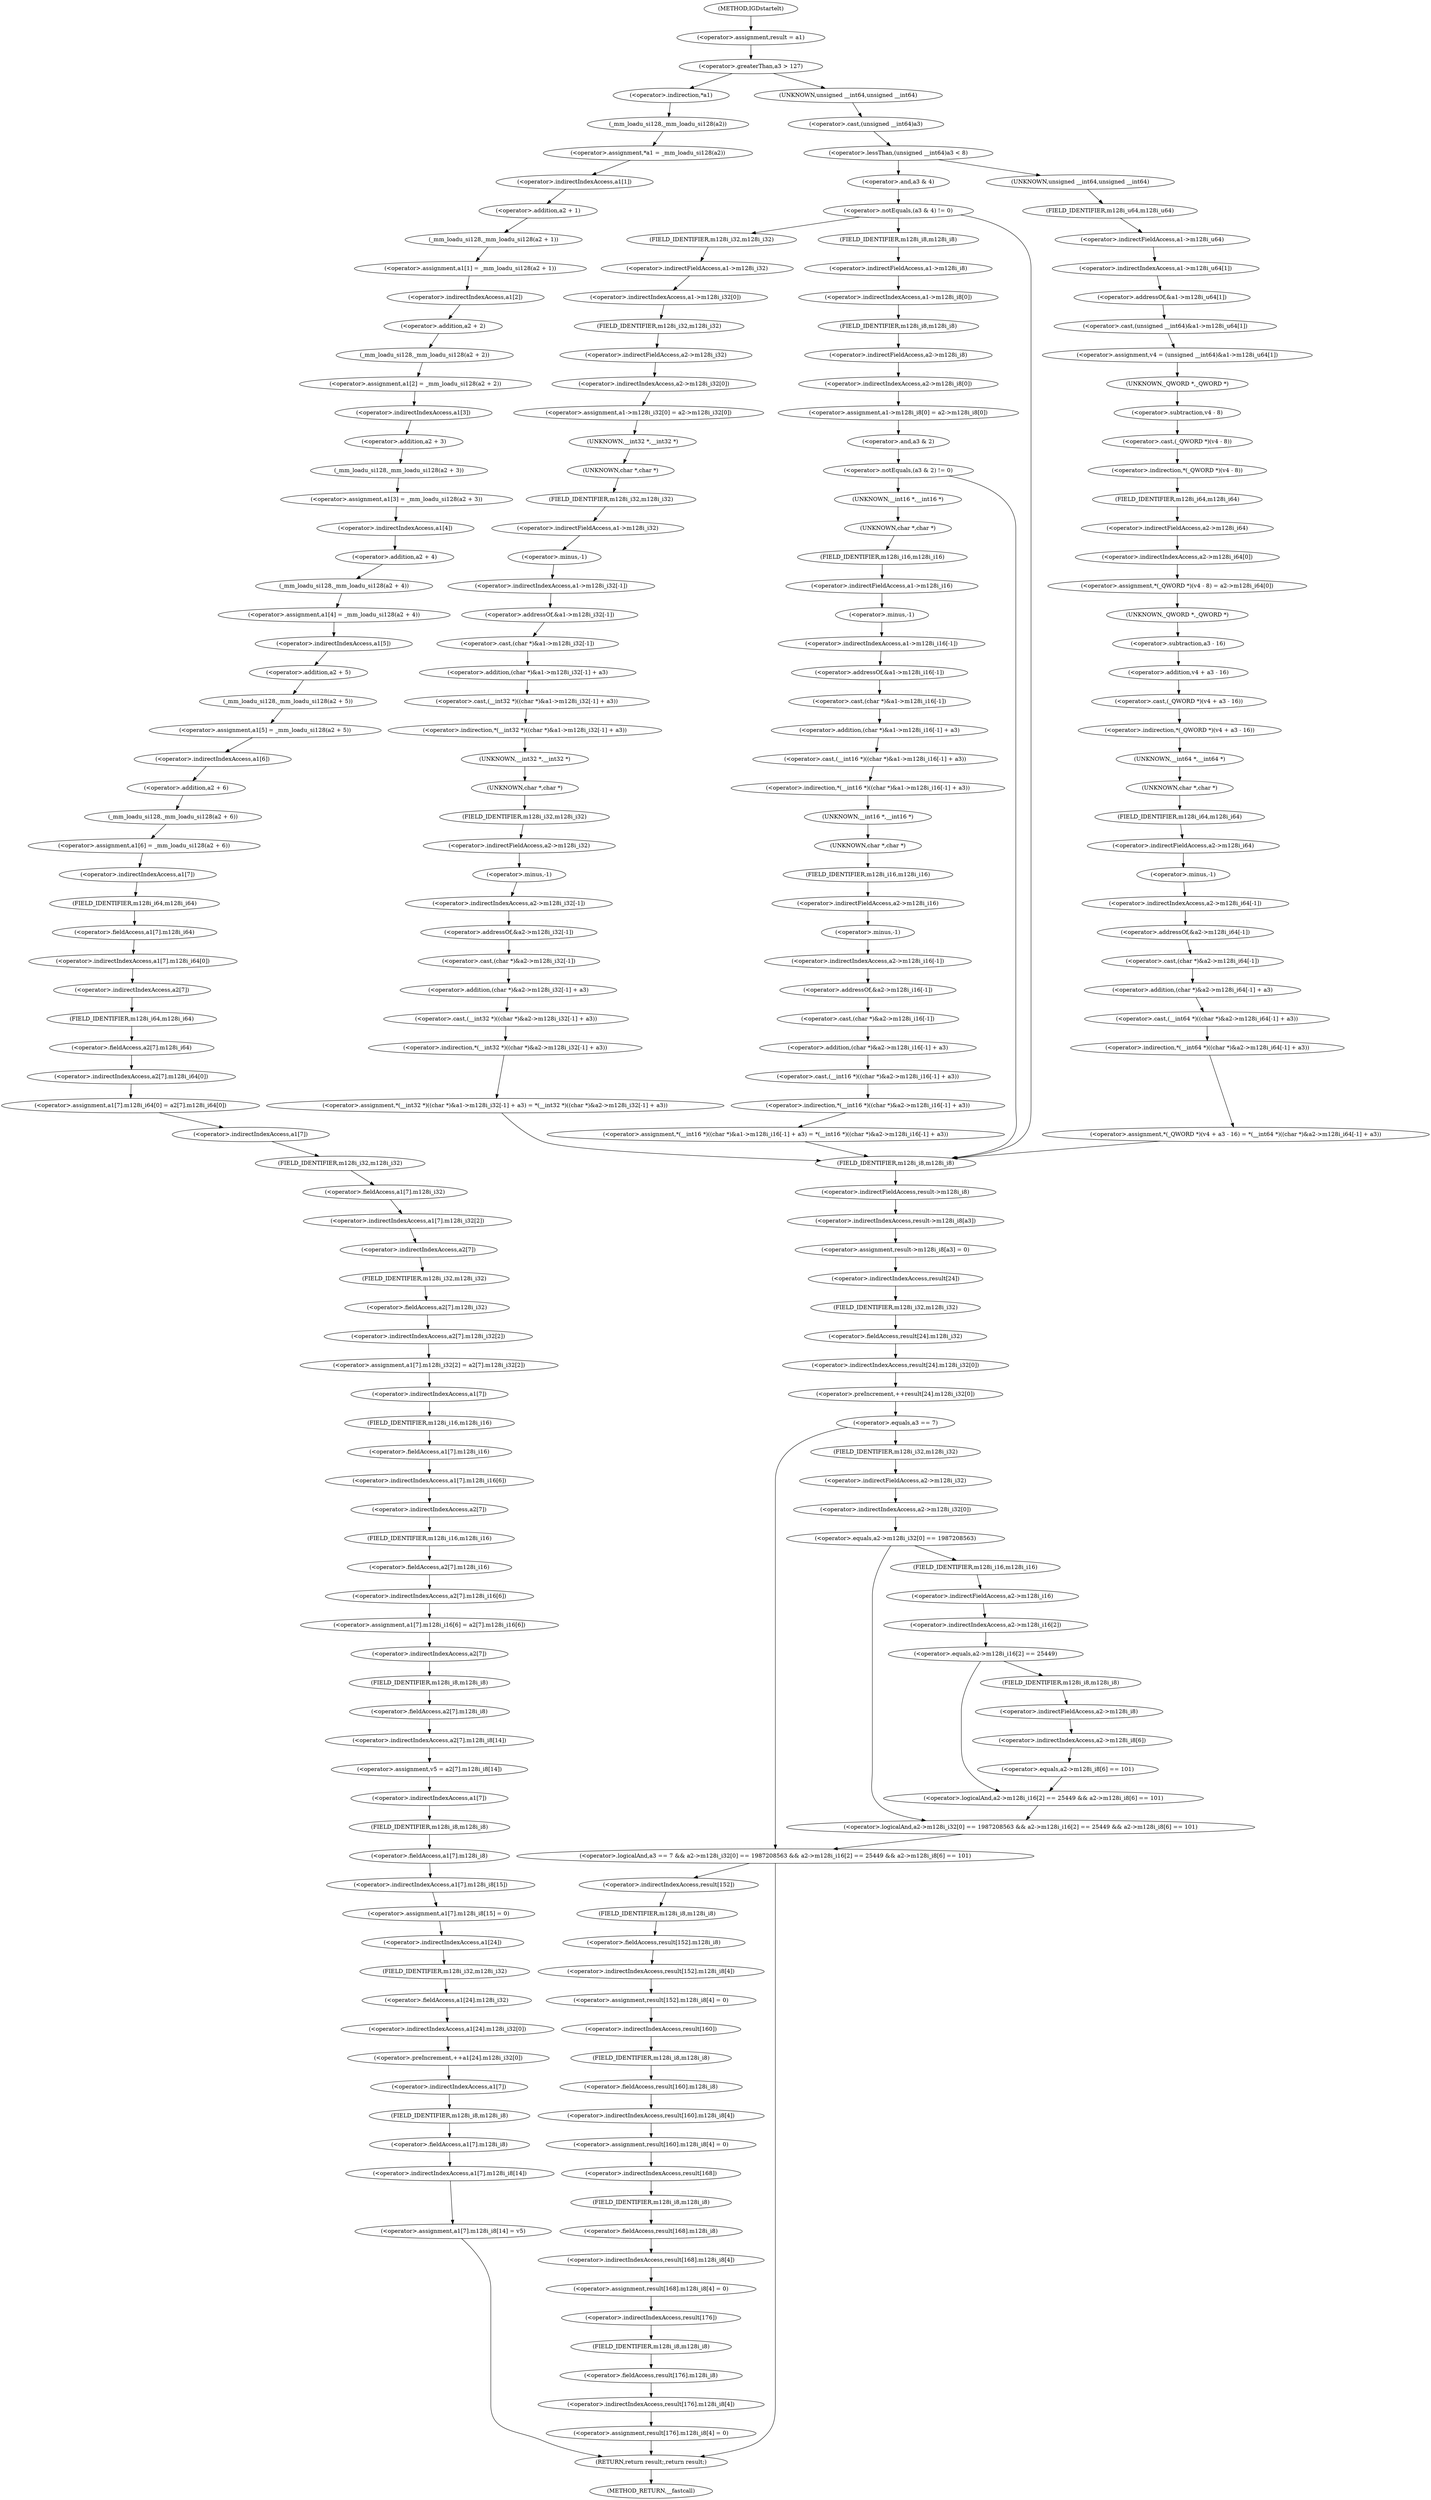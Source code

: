 digraph IGDstartelt {  
"1000112" [label = "(<operator>.assignment,result = a1)" ]
"1000116" [label = "(<operator>.greaterThan,a3 > 127)" ]
"1000120" [label = "(<operator>.assignment,*a1 = _mm_loadu_si128(a2))" ]
"1000121" [label = "(<operator>.indirection,*a1)" ]
"1000123" [label = "(_mm_loadu_si128,_mm_loadu_si128(a2))" ]
"1000125" [label = "(<operator>.assignment,a1[1] = _mm_loadu_si128(a2 + 1))" ]
"1000126" [label = "(<operator>.indirectIndexAccess,a1[1])" ]
"1000129" [label = "(_mm_loadu_si128,_mm_loadu_si128(a2 + 1))" ]
"1000130" [label = "(<operator>.addition,a2 + 1)" ]
"1000133" [label = "(<operator>.assignment,a1[2] = _mm_loadu_si128(a2 + 2))" ]
"1000134" [label = "(<operator>.indirectIndexAccess,a1[2])" ]
"1000137" [label = "(_mm_loadu_si128,_mm_loadu_si128(a2 + 2))" ]
"1000138" [label = "(<operator>.addition,a2 + 2)" ]
"1000141" [label = "(<operator>.assignment,a1[3] = _mm_loadu_si128(a2 + 3))" ]
"1000142" [label = "(<operator>.indirectIndexAccess,a1[3])" ]
"1000145" [label = "(_mm_loadu_si128,_mm_loadu_si128(a2 + 3))" ]
"1000146" [label = "(<operator>.addition,a2 + 3)" ]
"1000149" [label = "(<operator>.assignment,a1[4] = _mm_loadu_si128(a2 + 4))" ]
"1000150" [label = "(<operator>.indirectIndexAccess,a1[4])" ]
"1000153" [label = "(_mm_loadu_si128,_mm_loadu_si128(a2 + 4))" ]
"1000154" [label = "(<operator>.addition,a2 + 4)" ]
"1000157" [label = "(<operator>.assignment,a1[5] = _mm_loadu_si128(a2 + 5))" ]
"1000158" [label = "(<operator>.indirectIndexAccess,a1[5])" ]
"1000161" [label = "(_mm_loadu_si128,_mm_loadu_si128(a2 + 5))" ]
"1000162" [label = "(<operator>.addition,a2 + 5)" ]
"1000165" [label = "(<operator>.assignment,a1[6] = _mm_loadu_si128(a2 + 6))" ]
"1000166" [label = "(<operator>.indirectIndexAccess,a1[6])" ]
"1000169" [label = "(_mm_loadu_si128,_mm_loadu_si128(a2 + 6))" ]
"1000170" [label = "(<operator>.addition,a2 + 6)" ]
"1000173" [label = "(<operator>.assignment,a1[7].m128i_i64[0] = a2[7].m128i_i64[0])" ]
"1000174" [label = "(<operator>.indirectIndexAccess,a1[7].m128i_i64[0])" ]
"1000175" [label = "(<operator>.fieldAccess,a1[7].m128i_i64)" ]
"1000176" [label = "(<operator>.indirectIndexAccess,a1[7])" ]
"1000179" [label = "(FIELD_IDENTIFIER,m128i_i64,m128i_i64)" ]
"1000181" [label = "(<operator>.indirectIndexAccess,a2[7].m128i_i64[0])" ]
"1000182" [label = "(<operator>.fieldAccess,a2[7].m128i_i64)" ]
"1000183" [label = "(<operator>.indirectIndexAccess,a2[7])" ]
"1000186" [label = "(FIELD_IDENTIFIER,m128i_i64,m128i_i64)" ]
"1000188" [label = "(<operator>.assignment,a1[7].m128i_i32[2] = a2[7].m128i_i32[2])" ]
"1000189" [label = "(<operator>.indirectIndexAccess,a1[7].m128i_i32[2])" ]
"1000190" [label = "(<operator>.fieldAccess,a1[7].m128i_i32)" ]
"1000191" [label = "(<operator>.indirectIndexAccess,a1[7])" ]
"1000194" [label = "(FIELD_IDENTIFIER,m128i_i32,m128i_i32)" ]
"1000196" [label = "(<operator>.indirectIndexAccess,a2[7].m128i_i32[2])" ]
"1000197" [label = "(<operator>.fieldAccess,a2[7].m128i_i32)" ]
"1000198" [label = "(<operator>.indirectIndexAccess,a2[7])" ]
"1000201" [label = "(FIELD_IDENTIFIER,m128i_i32,m128i_i32)" ]
"1000203" [label = "(<operator>.assignment,a1[7].m128i_i16[6] = a2[7].m128i_i16[6])" ]
"1000204" [label = "(<operator>.indirectIndexAccess,a1[7].m128i_i16[6])" ]
"1000205" [label = "(<operator>.fieldAccess,a1[7].m128i_i16)" ]
"1000206" [label = "(<operator>.indirectIndexAccess,a1[7])" ]
"1000209" [label = "(FIELD_IDENTIFIER,m128i_i16,m128i_i16)" ]
"1000211" [label = "(<operator>.indirectIndexAccess,a2[7].m128i_i16[6])" ]
"1000212" [label = "(<operator>.fieldAccess,a2[7].m128i_i16)" ]
"1000213" [label = "(<operator>.indirectIndexAccess,a2[7])" ]
"1000216" [label = "(FIELD_IDENTIFIER,m128i_i16,m128i_i16)" ]
"1000218" [label = "(<operator>.assignment,v5 = a2[7].m128i_i8[14])" ]
"1000220" [label = "(<operator>.indirectIndexAccess,a2[7].m128i_i8[14])" ]
"1000221" [label = "(<operator>.fieldAccess,a2[7].m128i_i8)" ]
"1000222" [label = "(<operator>.indirectIndexAccess,a2[7])" ]
"1000225" [label = "(FIELD_IDENTIFIER,m128i_i8,m128i_i8)" ]
"1000227" [label = "(<operator>.assignment,a1[7].m128i_i8[15] = 0)" ]
"1000228" [label = "(<operator>.indirectIndexAccess,a1[7].m128i_i8[15])" ]
"1000229" [label = "(<operator>.fieldAccess,a1[7].m128i_i8)" ]
"1000230" [label = "(<operator>.indirectIndexAccess,a1[7])" ]
"1000233" [label = "(FIELD_IDENTIFIER,m128i_i8,m128i_i8)" ]
"1000236" [label = "(<operator>.preIncrement,++a1[24].m128i_i32[0])" ]
"1000237" [label = "(<operator>.indirectIndexAccess,a1[24].m128i_i32[0])" ]
"1000238" [label = "(<operator>.fieldAccess,a1[24].m128i_i32)" ]
"1000239" [label = "(<operator>.indirectIndexAccess,a1[24])" ]
"1000242" [label = "(FIELD_IDENTIFIER,m128i_i32,m128i_i32)" ]
"1000244" [label = "(<operator>.assignment,a1[7].m128i_i8[14] = v5)" ]
"1000245" [label = "(<operator>.indirectIndexAccess,a1[7].m128i_i8[14])" ]
"1000246" [label = "(<operator>.fieldAccess,a1[7].m128i_i8)" ]
"1000247" [label = "(<operator>.indirectIndexAccess,a1[7])" ]
"1000250" [label = "(FIELD_IDENTIFIER,m128i_i8,m128i_i8)" ]
"1000256" [label = "(<operator>.lessThan,(unsigned __int64)a3 < 8)" ]
"1000257" [label = "(<operator>.cast,(unsigned __int64)a3)" ]
"1000258" [label = "(UNKNOWN,unsigned __int64,unsigned __int64)" ]
"1000263" [label = "(<operator>.notEquals,(a3 & 4) != 0)" ]
"1000264" [label = "(<operator>.and,a3 & 4)" ]
"1000269" [label = "(<operator>.assignment,a1->m128i_i32[0] = a2->m128i_i32[0])" ]
"1000270" [label = "(<operator>.indirectIndexAccess,a1->m128i_i32[0])" ]
"1000271" [label = "(<operator>.indirectFieldAccess,a1->m128i_i32)" ]
"1000273" [label = "(FIELD_IDENTIFIER,m128i_i32,m128i_i32)" ]
"1000275" [label = "(<operator>.indirectIndexAccess,a2->m128i_i32[0])" ]
"1000276" [label = "(<operator>.indirectFieldAccess,a2->m128i_i32)" ]
"1000278" [label = "(FIELD_IDENTIFIER,m128i_i32,m128i_i32)" ]
"1000280" [label = "(<operator>.assignment,*(__int32 *)((char *)&a1->m128i_i32[-1] + a3) = *(__int32 *)((char *)&a2->m128i_i32[-1] + a3))" ]
"1000281" [label = "(<operator>.indirection,*(__int32 *)((char *)&a1->m128i_i32[-1] + a3))" ]
"1000282" [label = "(<operator>.cast,(__int32 *)((char *)&a1->m128i_i32[-1] + a3))" ]
"1000283" [label = "(UNKNOWN,__int32 *,__int32 *)" ]
"1000284" [label = "(<operator>.addition,(char *)&a1->m128i_i32[-1] + a3)" ]
"1000285" [label = "(<operator>.cast,(char *)&a1->m128i_i32[-1])" ]
"1000286" [label = "(UNKNOWN,char *,char *)" ]
"1000287" [label = "(<operator>.addressOf,&a1->m128i_i32[-1])" ]
"1000288" [label = "(<operator>.indirectIndexAccess,a1->m128i_i32[-1])" ]
"1000289" [label = "(<operator>.indirectFieldAccess,a1->m128i_i32)" ]
"1000291" [label = "(FIELD_IDENTIFIER,m128i_i32,m128i_i32)" ]
"1000292" [label = "(<operator>.minus,-1)" ]
"1000295" [label = "(<operator>.indirection,*(__int32 *)((char *)&a2->m128i_i32[-1] + a3))" ]
"1000296" [label = "(<operator>.cast,(__int32 *)((char *)&a2->m128i_i32[-1] + a3))" ]
"1000297" [label = "(UNKNOWN,__int32 *,__int32 *)" ]
"1000298" [label = "(<operator>.addition,(char *)&a2->m128i_i32[-1] + a3)" ]
"1000299" [label = "(<operator>.cast,(char *)&a2->m128i_i32[-1])" ]
"1000300" [label = "(UNKNOWN,char *,char *)" ]
"1000301" [label = "(<operator>.addressOf,&a2->m128i_i32[-1])" ]
"1000302" [label = "(<operator>.indirectIndexAccess,a2->m128i_i32[-1])" ]
"1000303" [label = "(<operator>.indirectFieldAccess,a2->m128i_i32)" ]
"1000305" [label = "(FIELD_IDENTIFIER,m128i_i32,m128i_i32)" ]
"1000306" [label = "(<operator>.minus,-1)" ]
"1000313" [label = "(<operator>.assignment,a1->m128i_i8[0] = a2->m128i_i8[0])" ]
"1000314" [label = "(<operator>.indirectIndexAccess,a1->m128i_i8[0])" ]
"1000315" [label = "(<operator>.indirectFieldAccess,a1->m128i_i8)" ]
"1000317" [label = "(FIELD_IDENTIFIER,m128i_i8,m128i_i8)" ]
"1000319" [label = "(<operator>.indirectIndexAccess,a2->m128i_i8[0])" ]
"1000320" [label = "(<operator>.indirectFieldAccess,a2->m128i_i8)" ]
"1000322" [label = "(FIELD_IDENTIFIER,m128i_i8,m128i_i8)" ]
"1000325" [label = "(<operator>.notEquals,(a3 & 2) != 0)" ]
"1000326" [label = "(<operator>.and,a3 & 2)" ]
"1000330" [label = "(<operator>.assignment,*(__int16 *)((char *)&a1->m128i_i16[-1] + a3) = *(__int16 *)((char *)&a2->m128i_i16[-1] + a3))" ]
"1000331" [label = "(<operator>.indirection,*(__int16 *)((char *)&a1->m128i_i16[-1] + a3))" ]
"1000332" [label = "(<operator>.cast,(__int16 *)((char *)&a1->m128i_i16[-1] + a3))" ]
"1000333" [label = "(UNKNOWN,__int16 *,__int16 *)" ]
"1000334" [label = "(<operator>.addition,(char *)&a1->m128i_i16[-1] + a3)" ]
"1000335" [label = "(<operator>.cast,(char *)&a1->m128i_i16[-1])" ]
"1000336" [label = "(UNKNOWN,char *,char *)" ]
"1000337" [label = "(<operator>.addressOf,&a1->m128i_i16[-1])" ]
"1000338" [label = "(<operator>.indirectIndexAccess,a1->m128i_i16[-1])" ]
"1000339" [label = "(<operator>.indirectFieldAccess,a1->m128i_i16)" ]
"1000341" [label = "(FIELD_IDENTIFIER,m128i_i16,m128i_i16)" ]
"1000342" [label = "(<operator>.minus,-1)" ]
"1000345" [label = "(<operator>.indirection,*(__int16 *)((char *)&a2->m128i_i16[-1] + a3))" ]
"1000346" [label = "(<operator>.cast,(__int16 *)((char *)&a2->m128i_i16[-1] + a3))" ]
"1000347" [label = "(UNKNOWN,__int16 *,__int16 *)" ]
"1000348" [label = "(<operator>.addition,(char *)&a2->m128i_i16[-1] + a3)" ]
"1000349" [label = "(<operator>.cast,(char *)&a2->m128i_i16[-1])" ]
"1000350" [label = "(UNKNOWN,char *,char *)" ]
"1000351" [label = "(<operator>.addressOf,&a2->m128i_i16[-1])" ]
"1000352" [label = "(<operator>.indirectIndexAccess,a2->m128i_i16[-1])" ]
"1000353" [label = "(<operator>.indirectFieldAccess,a2->m128i_i16)" ]
"1000355" [label = "(FIELD_IDENTIFIER,m128i_i16,m128i_i16)" ]
"1000356" [label = "(<operator>.minus,-1)" ]
"1000361" [label = "(<operator>.assignment,v4 = (unsigned __int64)&a1->m128i_u64[1])" ]
"1000363" [label = "(<operator>.cast,(unsigned __int64)&a1->m128i_u64[1])" ]
"1000364" [label = "(UNKNOWN,unsigned __int64,unsigned __int64)" ]
"1000365" [label = "(<operator>.addressOf,&a1->m128i_u64[1])" ]
"1000366" [label = "(<operator>.indirectIndexAccess,a1->m128i_u64[1])" ]
"1000367" [label = "(<operator>.indirectFieldAccess,a1->m128i_u64)" ]
"1000369" [label = "(FIELD_IDENTIFIER,m128i_u64,m128i_u64)" ]
"1000371" [label = "(<operator>.assignment,*(_QWORD *)(v4 - 8) = a2->m128i_i64[0])" ]
"1000372" [label = "(<operator>.indirection,*(_QWORD *)(v4 - 8))" ]
"1000373" [label = "(<operator>.cast,(_QWORD *)(v4 - 8))" ]
"1000374" [label = "(UNKNOWN,_QWORD *,_QWORD *)" ]
"1000375" [label = "(<operator>.subtraction,v4 - 8)" ]
"1000378" [label = "(<operator>.indirectIndexAccess,a2->m128i_i64[0])" ]
"1000379" [label = "(<operator>.indirectFieldAccess,a2->m128i_i64)" ]
"1000381" [label = "(FIELD_IDENTIFIER,m128i_i64,m128i_i64)" ]
"1000383" [label = "(<operator>.assignment,*(_QWORD *)(v4 + a3 - 16) = *(__int64 *)((char *)&a2->m128i_i64[-1] + a3))" ]
"1000384" [label = "(<operator>.indirection,*(_QWORD *)(v4 + a3 - 16))" ]
"1000385" [label = "(<operator>.cast,(_QWORD *)(v4 + a3 - 16))" ]
"1000386" [label = "(UNKNOWN,_QWORD *,_QWORD *)" ]
"1000387" [label = "(<operator>.addition,v4 + a3 - 16)" ]
"1000389" [label = "(<operator>.subtraction,a3 - 16)" ]
"1000392" [label = "(<operator>.indirection,*(__int64 *)((char *)&a2->m128i_i64[-1] + a3))" ]
"1000393" [label = "(<operator>.cast,(__int64 *)((char *)&a2->m128i_i64[-1] + a3))" ]
"1000394" [label = "(UNKNOWN,__int64 *,__int64 *)" ]
"1000395" [label = "(<operator>.addition,(char *)&a2->m128i_i64[-1] + a3)" ]
"1000396" [label = "(<operator>.cast,(char *)&a2->m128i_i64[-1])" ]
"1000397" [label = "(UNKNOWN,char *,char *)" ]
"1000398" [label = "(<operator>.addressOf,&a2->m128i_i64[-1])" ]
"1000399" [label = "(<operator>.indirectIndexAccess,a2->m128i_i64[-1])" ]
"1000400" [label = "(<operator>.indirectFieldAccess,a2->m128i_i64)" ]
"1000402" [label = "(FIELD_IDENTIFIER,m128i_i64,m128i_i64)" ]
"1000403" [label = "(<operator>.minus,-1)" ]
"1000406" [label = "(<operator>.assignment,result->m128i_i8[a3] = 0)" ]
"1000407" [label = "(<operator>.indirectIndexAccess,result->m128i_i8[a3])" ]
"1000408" [label = "(<operator>.indirectFieldAccess,result->m128i_i8)" ]
"1000410" [label = "(FIELD_IDENTIFIER,m128i_i8,m128i_i8)" ]
"1000413" [label = "(<operator>.preIncrement,++result[24].m128i_i32[0])" ]
"1000414" [label = "(<operator>.indirectIndexAccess,result[24].m128i_i32[0])" ]
"1000415" [label = "(<operator>.fieldAccess,result[24].m128i_i32)" ]
"1000416" [label = "(<operator>.indirectIndexAccess,result[24])" ]
"1000419" [label = "(FIELD_IDENTIFIER,m128i_i32,m128i_i32)" ]
"1000422" [label = "(<operator>.logicalAnd,a3 == 7 && a2->m128i_i32[0] == 1987208563 && a2->m128i_i16[2] == 25449 && a2->m128i_i8[6] == 101)" ]
"1000423" [label = "(<operator>.equals,a3 == 7)" ]
"1000426" [label = "(<operator>.logicalAnd,a2->m128i_i32[0] == 1987208563 && a2->m128i_i16[2] == 25449 && a2->m128i_i8[6] == 101)" ]
"1000427" [label = "(<operator>.equals,a2->m128i_i32[0] == 1987208563)" ]
"1000428" [label = "(<operator>.indirectIndexAccess,a2->m128i_i32[0])" ]
"1000429" [label = "(<operator>.indirectFieldAccess,a2->m128i_i32)" ]
"1000431" [label = "(FIELD_IDENTIFIER,m128i_i32,m128i_i32)" ]
"1000434" [label = "(<operator>.logicalAnd,a2->m128i_i16[2] == 25449 && a2->m128i_i8[6] == 101)" ]
"1000435" [label = "(<operator>.equals,a2->m128i_i16[2] == 25449)" ]
"1000436" [label = "(<operator>.indirectIndexAccess,a2->m128i_i16[2])" ]
"1000437" [label = "(<operator>.indirectFieldAccess,a2->m128i_i16)" ]
"1000439" [label = "(FIELD_IDENTIFIER,m128i_i16,m128i_i16)" ]
"1000442" [label = "(<operator>.equals,a2->m128i_i8[6] == 101)" ]
"1000443" [label = "(<operator>.indirectIndexAccess,a2->m128i_i8[6])" ]
"1000444" [label = "(<operator>.indirectFieldAccess,a2->m128i_i8)" ]
"1000446" [label = "(FIELD_IDENTIFIER,m128i_i8,m128i_i8)" ]
"1000450" [label = "(<operator>.assignment,result[152].m128i_i8[4] = 0)" ]
"1000451" [label = "(<operator>.indirectIndexAccess,result[152].m128i_i8[4])" ]
"1000452" [label = "(<operator>.fieldAccess,result[152].m128i_i8)" ]
"1000453" [label = "(<operator>.indirectIndexAccess,result[152])" ]
"1000456" [label = "(FIELD_IDENTIFIER,m128i_i8,m128i_i8)" ]
"1000459" [label = "(<operator>.assignment,result[160].m128i_i8[4] = 0)" ]
"1000460" [label = "(<operator>.indirectIndexAccess,result[160].m128i_i8[4])" ]
"1000461" [label = "(<operator>.fieldAccess,result[160].m128i_i8)" ]
"1000462" [label = "(<operator>.indirectIndexAccess,result[160])" ]
"1000465" [label = "(FIELD_IDENTIFIER,m128i_i8,m128i_i8)" ]
"1000468" [label = "(<operator>.assignment,result[168].m128i_i8[4] = 0)" ]
"1000469" [label = "(<operator>.indirectIndexAccess,result[168].m128i_i8[4])" ]
"1000470" [label = "(<operator>.fieldAccess,result[168].m128i_i8)" ]
"1000471" [label = "(<operator>.indirectIndexAccess,result[168])" ]
"1000474" [label = "(FIELD_IDENTIFIER,m128i_i8,m128i_i8)" ]
"1000477" [label = "(<operator>.assignment,result[176].m128i_i8[4] = 0)" ]
"1000478" [label = "(<operator>.indirectIndexAccess,result[176].m128i_i8[4])" ]
"1000479" [label = "(<operator>.fieldAccess,result[176].m128i_i8)" ]
"1000480" [label = "(<operator>.indirectIndexAccess,result[176])" ]
"1000483" [label = "(FIELD_IDENTIFIER,m128i_i8,m128i_i8)" ]
"1000486" [label = "(RETURN,return result;,return result;)" ]
"1000104" [label = "(METHOD,IGDstartelt)" ]
"1000488" [label = "(METHOD_RETURN,__fastcall)" ]
  "1000112" -> "1000116" 
  "1000116" -> "1000258" 
  "1000116" -> "1000121" 
  "1000120" -> "1000126" 
  "1000121" -> "1000123" 
  "1000123" -> "1000120" 
  "1000125" -> "1000134" 
  "1000126" -> "1000130" 
  "1000129" -> "1000125" 
  "1000130" -> "1000129" 
  "1000133" -> "1000142" 
  "1000134" -> "1000138" 
  "1000137" -> "1000133" 
  "1000138" -> "1000137" 
  "1000141" -> "1000150" 
  "1000142" -> "1000146" 
  "1000145" -> "1000141" 
  "1000146" -> "1000145" 
  "1000149" -> "1000158" 
  "1000150" -> "1000154" 
  "1000153" -> "1000149" 
  "1000154" -> "1000153" 
  "1000157" -> "1000166" 
  "1000158" -> "1000162" 
  "1000161" -> "1000157" 
  "1000162" -> "1000161" 
  "1000165" -> "1000176" 
  "1000166" -> "1000170" 
  "1000169" -> "1000165" 
  "1000170" -> "1000169" 
  "1000173" -> "1000191" 
  "1000174" -> "1000183" 
  "1000175" -> "1000174" 
  "1000176" -> "1000179" 
  "1000179" -> "1000175" 
  "1000181" -> "1000173" 
  "1000182" -> "1000181" 
  "1000183" -> "1000186" 
  "1000186" -> "1000182" 
  "1000188" -> "1000206" 
  "1000189" -> "1000198" 
  "1000190" -> "1000189" 
  "1000191" -> "1000194" 
  "1000194" -> "1000190" 
  "1000196" -> "1000188" 
  "1000197" -> "1000196" 
  "1000198" -> "1000201" 
  "1000201" -> "1000197" 
  "1000203" -> "1000222" 
  "1000204" -> "1000213" 
  "1000205" -> "1000204" 
  "1000206" -> "1000209" 
  "1000209" -> "1000205" 
  "1000211" -> "1000203" 
  "1000212" -> "1000211" 
  "1000213" -> "1000216" 
  "1000216" -> "1000212" 
  "1000218" -> "1000230" 
  "1000220" -> "1000218" 
  "1000221" -> "1000220" 
  "1000222" -> "1000225" 
  "1000225" -> "1000221" 
  "1000227" -> "1000239" 
  "1000228" -> "1000227" 
  "1000229" -> "1000228" 
  "1000230" -> "1000233" 
  "1000233" -> "1000229" 
  "1000236" -> "1000247" 
  "1000237" -> "1000236" 
  "1000238" -> "1000237" 
  "1000239" -> "1000242" 
  "1000242" -> "1000238" 
  "1000244" -> "1000486" 
  "1000245" -> "1000244" 
  "1000246" -> "1000245" 
  "1000247" -> "1000250" 
  "1000250" -> "1000246" 
  "1000256" -> "1000264" 
  "1000256" -> "1000364" 
  "1000257" -> "1000256" 
  "1000258" -> "1000257" 
  "1000263" -> "1000273" 
  "1000263" -> "1000317" 
  "1000263" -> "1000410" 
  "1000264" -> "1000263" 
  "1000269" -> "1000283" 
  "1000270" -> "1000278" 
  "1000271" -> "1000270" 
  "1000273" -> "1000271" 
  "1000275" -> "1000269" 
  "1000276" -> "1000275" 
  "1000278" -> "1000276" 
  "1000280" -> "1000410" 
  "1000281" -> "1000297" 
  "1000282" -> "1000281" 
  "1000283" -> "1000286" 
  "1000284" -> "1000282" 
  "1000285" -> "1000284" 
  "1000286" -> "1000291" 
  "1000287" -> "1000285" 
  "1000288" -> "1000287" 
  "1000289" -> "1000292" 
  "1000291" -> "1000289" 
  "1000292" -> "1000288" 
  "1000295" -> "1000280" 
  "1000296" -> "1000295" 
  "1000297" -> "1000300" 
  "1000298" -> "1000296" 
  "1000299" -> "1000298" 
  "1000300" -> "1000305" 
  "1000301" -> "1000299" 
  "1000302" -> "1000301" 
  "1000303" -> "1000306" 
  "1000305" -> "1000303" 
  "1000306" -> "1000302" 
  "1000313" -> "1000326" 
  "1000314" -> "1000322" 
  "1000315" -> "1000314" 
  "1000317" -> "1000315" 
  "1000319" -> "1000313" 
  "1000320" -> "1000319" 
  "1000322" -> "1000320" 
  "1000325" -> "1000333" 
  "1000325" -> "1000410" 
  "1000326" -> "1000325" 
  "1000330" -> "1000410" 
  "1000331" -> "1000347" 
  "1000332" -> "1000331" 
  "1000333" -> "1000336" 
  "1000334" -> "1000332" 
  "1000335" -> "1000334" 
  "1000336" -> "1000341" 
  "1000337" -> "1000335" 
  "1000338" -> "1000337" 
  "1000339" -> "1000342" 
  "1000341" -> "1000339" 
  "1000342" -> "1000338" 
  "1000345" -> "1000330" 
  "1000346" -> "1000345" 
  "1000347" -> "1000350" 
  "1000348" -> "1000346" 
  "1000349" -> "1000348" 
  "1000350" -> "1000355" 
  "1000351" -> "1000349" 
  "1000352" -> "1000351" 
  "1000353" -> "1000356" 
  "1000355" -> "1000353" 
  "1000356" -> "1000352" 
  "1000361" -> "1000374" 
  "1000363" -> "1000361" 
  "1000364" -> "1000369" 
  "1000365" -> "1000363" 
  "1000366" -> "1000365" 
  "1000367" -> "1000366" 
  "1000369" -> "1000367" 
  "1000371" -> "1000386" 
  "1000372" -> "1000381" 
  "1000373" -> "1000372" 
  "1000374" -> "1000375" 
  "1000375" -> "1000373" 
  "1000378" -> "1000371" 
  "1000379" -> "1000378" 
  "1000381" -> "1000379" 
  "1000383" -> "1000410" 
  "1000384" -> "1000394" 
  "1000385" -> "1000384" 
  "1000386" -> "1000389" 
  "1000387" -> "1000385" 
  "1000389" -> "1000387" 
  "1000392" -> "1000383" 
  "1000393" -> "1000392" 
  "1000394" -> "1000397" 
  "1000395" -> "1000393" 
  "1000396" -> "1000395" 
  "1000397" -> "1000402" 
  "1000398" -> "1000396" 
  "1000399" -> "1000398" 
  "1000400" -> "1000403" 
  "1000402" -> "1000400" 
  "1000403" -> "1000399" 
  "1000406" -> "1000416" 
  "1000407" -> "1000406" 
  "1000408" -> "1000407" 
  "1000410" -> "1000408" 
  "1000413" -> "1000423" 
  "1000414" -> "1000413" 
  "1000415" -> "1000414" 
  "1000416" -> "1000419" 
  "1000419" -> "1000415" 
  "1000422" -> "1000453" 
  "1000422" -> "1000486" 
  "1000423" -> "1000422" 
  "1000423" -> "1000431" 
  "1000426" -> "1000422" 
  "1000427" -> "1000426" 
  "1000427" -> "1000439" 
  "1000428" -> "1000427" 
  "1000429" -> "1000428" 
  "1000431" -> "1000429" 
  "1000434" -> "1000426" 
  "1000435" -> "1000434" 
  "1000435" -> "1000446" 
  "1000436" -> "1000435" 
  "1000437" -> "1000436" 
  "1000439" -> "1000437" 
  "1000442" -> "1000434" 
  "1000443" -> "1000442" 
  "1000444" -> "1000443" 
  "1000446" -> "1000444" 
  "1000450" -> "1000462" 
  "1000451" -> "1000450" 
  "1000452" -> "1000451" 
  "1000453" -> "1000456" 
  "1000456" -> "1000452" 
  "1000459" -> "1000471" 
  "1000460" -> "1000459" 
  "1000461" -> "1000460" 
  "1000462" -> "1000465" 
  "1000465" -> "1000461" 
  "1000468" -> "1000480" 
  "1000469" -> "1000468" 
  "1000470" -> "1000469" 
  "1000471" -> "1000474" 
  "1000474" -> "1000470" 
  "1000477" -> "1000486" 
  "1000478" -> "1000477" 
  "1000479" -> "1000478" 
  "1000480" -> "1000483" 
  "1000483" -> "1000479" 
  "1000486" -> "1000488" 
  "1000104" -> "1000112" 
}
